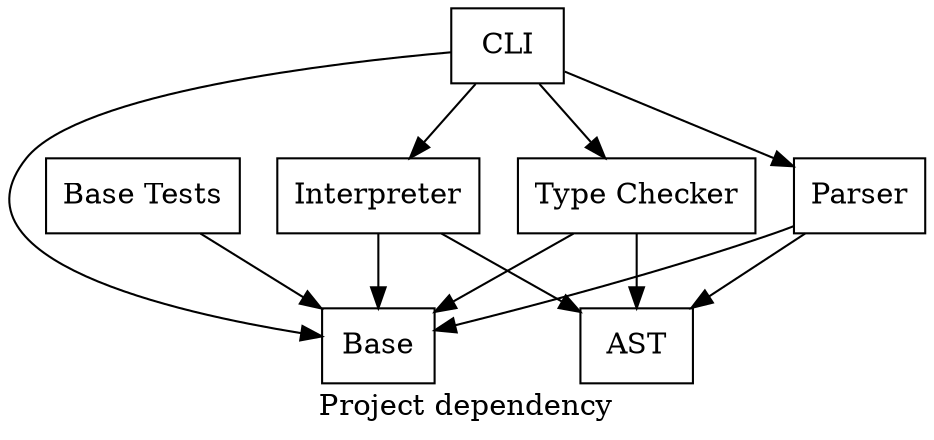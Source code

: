 digraph proj_deps {
    label = "Project dependency"

    base [shape = box, label = Base]
    base_test [shape = box, label = "Base Tests"]
    ast [shape = box, label = AST]
    interpreter [shape = box, label = Interpreter]
    type_checker [shape = box, label = "Type Checker"]
    parser [shape = box, label = Parser]
    cli [shape = box, label = CLI]

    base_test -> base
    interpreter -> base
    interpreter -> ast
    type_checker -> base
    type_checker -> ast
    parser -> base
    parser -> ast
    cli -> base
    cli -> interpreter
    cli -> type_checker
    cli -> parser
}
